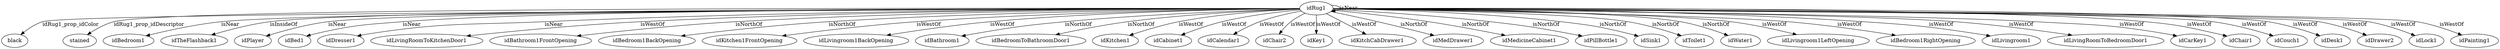 digraph  {
idRug1 [node_type=entity_node];
black [node_type=property_node];
stained [node_type=property_node];
idBedroom1 [node_type=entity_node];
idTheFlashback1 [node_type=entity_node];
idPlayer [node_type=entity_node];
idBed1 [node_type=entity_node];
idDresser1 [node_type=entity_node];
idLivingRoomToKitchenDoor1 [node_type=entity_node];
idBathroom1FrontOpening [node_type=entity_node];
idBedroom1BackOpening [node_type=entity_node];
idKitchen1FrontOpening [node_type=entity_node];
idLivingroom1BackOpening [node_type=entity_node];
idBathroom1 [node_type=entity_node];
idBedroomToBathroomDoor1 [node_type=entity_node];
idKitchen1 [node_type=entity_node];
idCabinet1 [node_type=entity_node];
idCalendar1 [node_type=entity_node];
idChair2 [node_type=entity_node];
idKey1 [node_type=entity_node];
idKitchCabDrawer1 [node_type=entity_node];
idMedDrawer1 [node_type=entity_node];
idMedicineCabinet1 [node_type=entity_node];
idPillBottle1 [node_type=entity_node];
idSink1 [node_type=entity_node];
idToilet1 [node_type=entity_node];
idWater1 [node_type=entity_node];
idLivingroom1LeftOpening [node_type=entity_node];
idBedroom1RightOpening [node_type=entity_node];
idLivingroom1 [node_type=entity_node];
idLivingRoomToBedroomDoor1 [node_type=entity_node];
idCarKey1 [node_type=entity_node];
idChair1 [node_type=entity_node];
idCouch1 [node_type=entity_node];
idDesk1 [node_type=entity_node];
idDrawer2 [node_type=entity_node];
idLock1 [node_type=entity_node];
idPainting1 [node_type=entity_node];
idRug1 -> black  [edge_type=property, label=idRug1_prop_idColor];
idRug1 -> stained  [edge_type=property, label=idRug1_prop_idDescriptor];
idRug1 -> idBedroom1  [edge_type=relationship, label=isNear];
idRug1 -> idTheFlashback1  [edge_type=relationship, label=isInsideOf];
idRug1 -> idPlayer  [edge_type=relationship, label=isNear];
idRug1 -> idBed1  [edge_type=relationship, label=isNear];
idRug1 -> idRug1  [edge_type=relationship, label=isNear];
idRug1 -> idDresser1  [edge_type=relationship, label=isNear];
idRug1 -> idLivingRoomToKitchenDoor1  [edge_type=relationship, label=isWestOf];
idRug1 -> idBathroom1FrontOpening  [edge_type=relationship, label=isNorthOf];
idRug1 -> idBedroom1BackOpening  [edge_type=relationship, label=isNorthOf];
idRug1 -> idKitchen1FrontOpening  [edge_type=relationship, label=isWestOf];
idRug1 -> idLivingroom1BackOpening  [edge_type=relationship, label=isWestOf];
idRug1 -> idBathroom1  [edge_type=relationship, label=isNorthOf];
idRug1 -> idBedroomToBathroomDoor1  [edge_type=relationship, label=isNorthOf];
idRug1 -> idKitchen1  [edge_type=relationship, label=isWestOf];
idRug1 -> idCabinet1  [edge_type=relationship, label=isWestOf];
idRug1 -> idCalendar1  [edge_type=relationship, label=isWestOf];
idRug1 -> idChair2  [edge_type=relationship, label=isWestOf];
idRug1 -> idKey1  [edge_type=relationship, label=isWestOf];
idRug1 -> idKitchCabDrawer1  [edge_type=relationship, label=isWestOf];
idRug1 -> idMedDrawer1  [edge_type=relationship, label=isNorthOf];
idRug1 -> idMedicineCabinet1  [edge_type=relationship, label=isNorthOf];
idRug1 -> idPillBottle1  [edge_type=relationship, label=isNorthOf];
idRug1 -> idSink1  [edge_type=relationship, label=isNorthOf];
idRug1 -> idToilet1  [edge_type=relationship, label=isNorthOf];
idRug1 -> idWater1  [edge_type=relationship, label=isNorthOf];
idRug1 -> idLivingroom1LeftOpening  [edge_type=relationship, label=isWestOf];
idRug1 -> idBedroom1RightOpening  [edge_type=relationship, label=isWestOf];
idRug1 -> idLivingroom1  [edge_type=relationship, label=isWestOf];
idRug1 -> idLivingRoomToBedroomDoor1  [edge_type=relationship, label=isWestOf];
idRug1 -> idCarKey1  [edge_type=relationship, label=isWestOf];
idRug1 -> idChair1  [edge_type=relationship, label=isWestOf];
idRug1 -> idCouch1  [edge_type=relationship, label=isWestOf];
idRug1 -> idDesk1  [edge_type=relationship, label=isWestOf];
idRug1 -> idDrawer2  [edge_type=relationship, label=isWestOf];
idRug1 -> idLock1  [edge_type=relationship, label=isWestOf];
idRug1 -> idPainting1  [edge_type=relationship, label=isWestOf];
}
